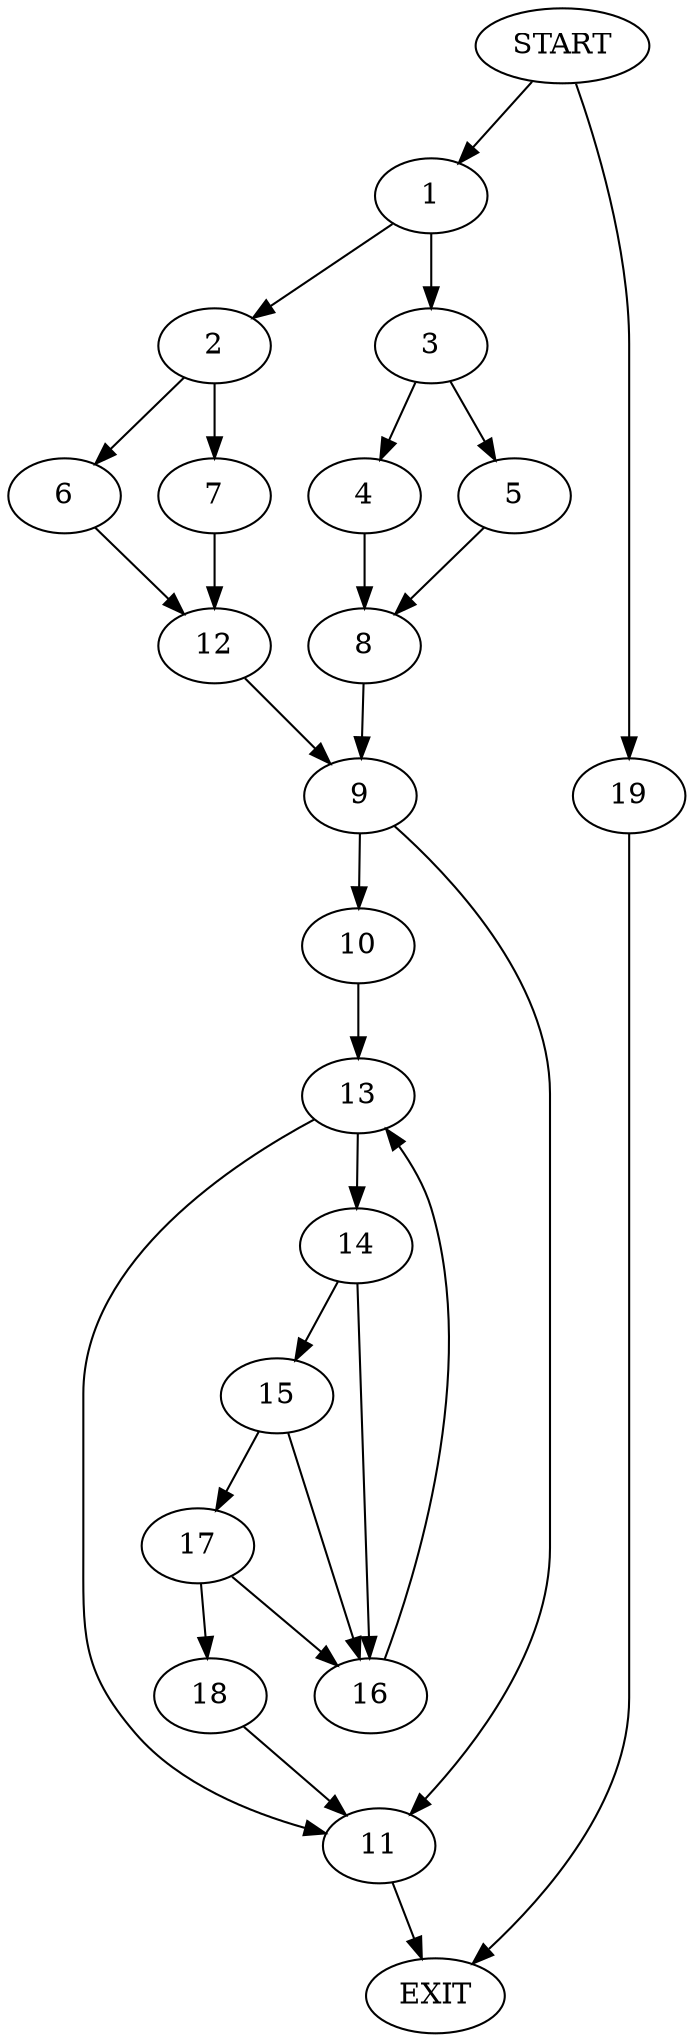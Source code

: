 digraph {
0 [label="START"]
20 [label="EXIT"]
0 -> 1
1 -> 2
1 -> 3
3 -> 4
3 -> 5
2 -> 6
2 -> 7
4 -> 8
5 -> 8
8 -> 9
9 -> 10
9 -> 11
7 -> 12
6 -> 12
12 -> 9
10 -> 13
11 -> 20
13 -> 11
13 -> 14
14 -> 15
14 -> 16
16 -> 13
15 -> 17
15 -> 16
17 -> 18
17 -> 16
18 -> 11
0 -> 19
19 -> 20
}
